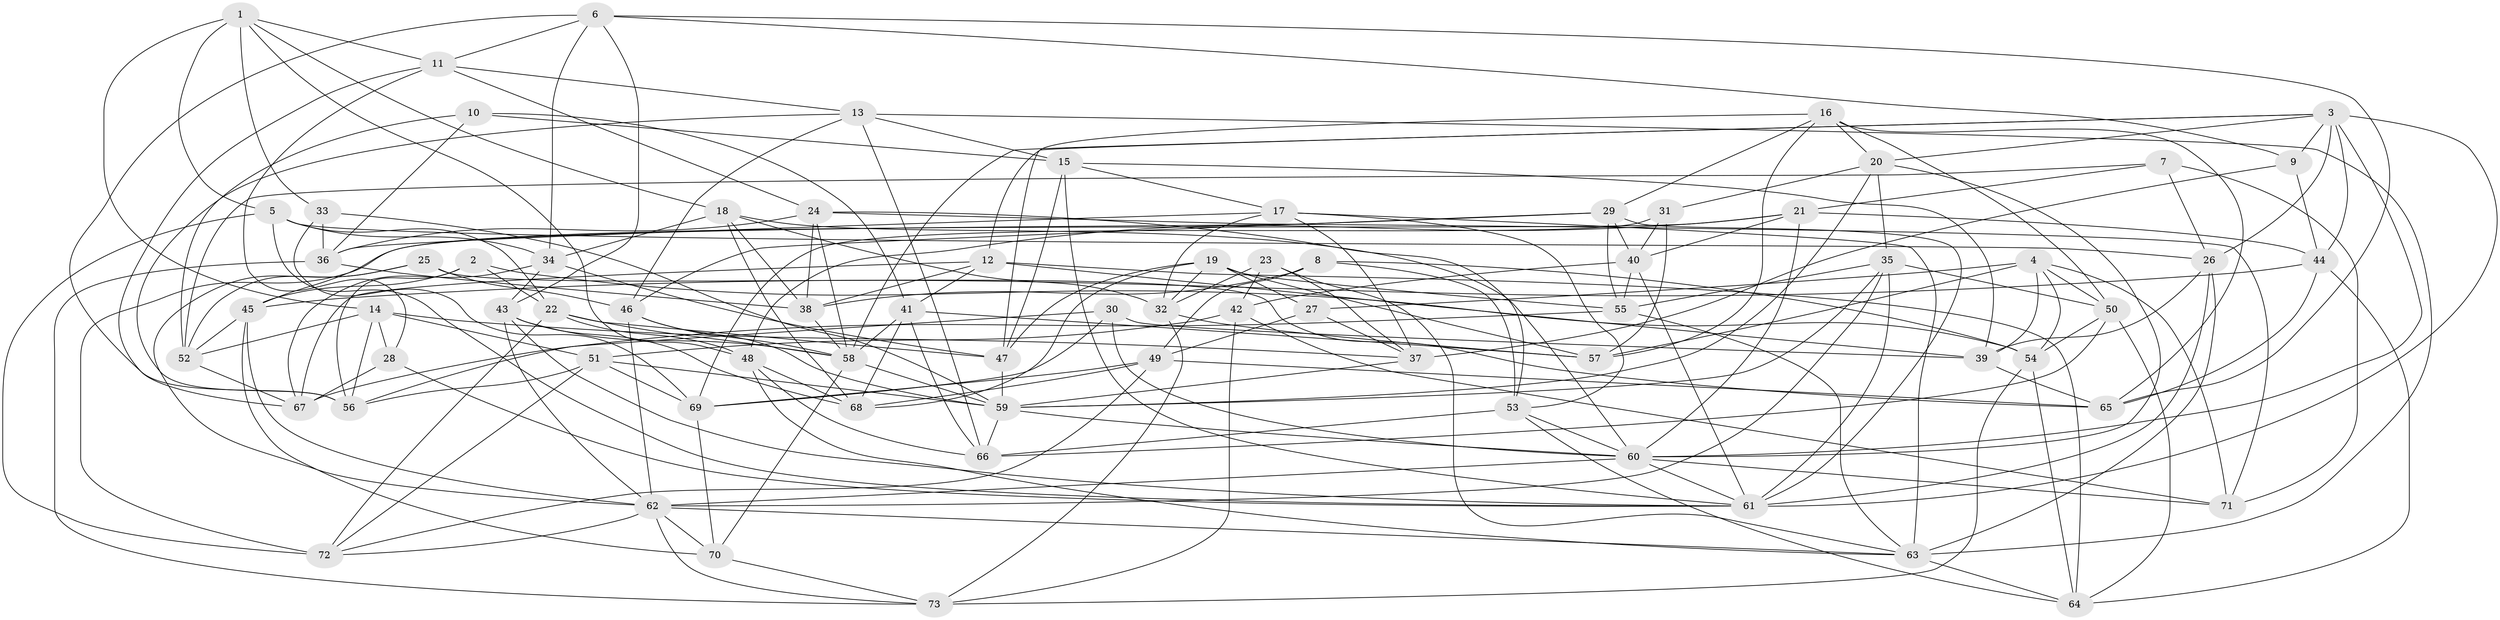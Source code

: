 // original degree distribution, {4: 1.0}
// Generated by graph-tools (version 1.1) at 2025/26/03/09/25 03:26:55]
// undirected, 73 vertices, 217 edges
graph export_dot {
graph [start="1"]
  node [color=gray90,style=filled];
  1;
  2;
  3;
  4;
  5;
  6;
  7;
  8;
  9;
  10;
  11;
  12;
  13;
  14;
  15;
  16;
  17;
  18;
  19;
  20;
  21;
  22;
  23;
  24;
  25;
  26;
  27;
  28;
  29;
  30;
  31;
  32;
  33;
  34;
  35;
  36;
  37;
  38;
  39;
  40;
  41;
  42;
  43;
  44;
  45;
  46;
  47;
  48;
  49;
  50;
  51;
  52;
  53;
  54;
  55;
  56;
  57;
  58;
  59;
  60;
  61;
  62;
  63;
  64;
  65;
  66;
  67;
  68;
  69;
  70;
  71;
  72;
  73;
  1 -- 5 [weight=1.0];
  1 -- 11 [weight=1.0];
  1 -- 14 [weight=1.0];
  1 -- 18 [weight=1.0];
  1 -- 33 [weight=1.0];
  1 -- 48 [weight=1.0];
  2 -- 22 [weight=1.0];
  2 -- 45 [weight=1.0];
  2 -- 54 [weight=1.0];
  2 -- 56 [weight=1.0];
  3 -- 9 [weight=1.0];
  3 -- 12 [weight=1.0];
  3 -- 20 [weight=1.0];
  3 -- 26 [weight=1.0];
  3 -- 44 [weight=1.0];
  3 -- 58 [weight=1.0];
  3 -- 60 [weight=1.0];
  3 -- 61 [weight=1.0];
  4 -- 27 [weight=1.0];
  4 -- 39 [weight=1.0];
  4 -- 50 [weight=1.0];
  4 -- 54 [weight=1.0];
  4 -- 57 [weight=1.0];
  4 -- 71 [weight=1.0];
  5 -- 22 [weight=1.0];
  5 -- 26 [weight=1.0];
  5 -- 34 [weight=1.0];
  5 -- 61 [weight=1.0];
  5 -- 72 [weight=1.0];
  6 -- 9 [weight=1.0];
  6 -- 11 [weight=1.0];
  6 -- 34 [weight=1.0];
  6 -- 43 [weight=1.0];
  6 -- 56 [weight=1.0];
  6 -- 65 [weight=1.0];
  7 -- 21 [weight=1.0];
  7 -- 26 [weight=1.0];
  7 -- 52 [weight=1.0];
  7 -- 71 [weight=1.0];
  8 -- 38 [weight=1.0];
  8 -- 49 [weight=1.0];
  8 -- 53 [weight=1.0];
  8 -- 54 [weight=1.0];
  9 -- 37 [weight=1.0];
  9 -- 44 [weight=1.0];
  10 -- 15 [weight=1.0];
  10 -- 36 [weight=1.0];
  10 -- 41 [weight=1.0];
  10 -- 52 [weight=1.0];
  11 -- 13 [weight=1.0];
  11 -- 24 [weight=1.0];
  11 -- 28 [weight=1.0];
  11 -- 67 [weight=1.0];
  12 -- 38 [weight=1.0];
  12 -- 39 [weight=1.0];
  12 -- 41 [weight=1.0];
  12 -- 64 [weight=1.0];
  12 -- 67 [weight=1.0];
  13 -- 15 [weight=1.0];
  13 -- 46 [weight=1.0];
  13 -- 56 [weight=1.0];
  13 -- 63 [weight=1.0];
  13 -- 66 [weight=1.0];
  14 -- 28 [weight=1.0];
  14 -- 37 [weight=1.0];
  14 -- 51 [weight=1.0];
  14 -- 52 [weight=1.0];
  14 -- 56 [weight=1.0];
  15 -- 17 [weight=1.0];
  15 -- 39 [weight=1.0];
  15 -- 47 [weight=1.0];
  15 -- 61 [weight=1.0];
  16 -- 20 [weight=1.0];
  16 -- 29 [weight=1.0];
  16 -- 47 [weight=1.0];
  16 -- 50 [weight=1.0];
  16 -- 57 [weight=1.0];
  16 -- 65 [weight=1.0];
  17 -- 32 [weight=1.0];
  17 -- 36 [weight=1.0];
  17 -- 37 [weight=1.0];
  17 -- 53 [weight=1.0];
  17 -- 63 [weight=1.0];
  18 -- 32 [weight=1.0];
  18 -- 34 [weight=1.0];
  18 -- 38 [weight=1.0];
  18 -- 60 [weight=1.0];
  18 -- 68 [weight=1.0];
  19 -- 27 [weight=1.0];
  19 -- 32 [weight=1.0];
  19 -- 47 [weight=1.0];
  19 -- 55 [weight=1.0];
  19 -- 57 [weight=1.0];
  19 -- 68 [weight=1.0];
  20 -- 31 [weight=1.0];
  20 -- 35 [weight=1.0];
  20 -- 59 [weight=1.0];
  20 -- 60 [weight=1.0];
  21 -- 40 [weight=1.0];
  21 -- 44 [weight=1.0];
  21 -- 48 [weight=1.0];
  21 -- 60 [weight=1.0];
  21 -- 72 [weight=1.0];
  22 -- 47 [weight=1.0];
  22 -- 48 [weight=1.0];
  22 -- 58 [weight=1.0];
  22 -- 72 [weight=1.0];
  23 -- 32 [weight=1.0];
  23 -- 37 [weight=1.0];
  23 -- 42 [weight=1.0];
  23 -- 63 [weight=1.0];
  24 -- 36 [weight=1.0];
  24 -- 38 [weight=1.0];
  24 -- 53 [weight=1.0];
  24 -- 58 [weight=1.0];
  24 -- 71 [weight=1.0];
  25 -- 46 [weight=1.0];
  25 -- 52 [weight=1.0];
  25 -- 62 [weight=1.0];
  25 -- 65 [weight=1.0];
  26 -- 39 [weight=1.0];
  26 -- 61 [weight=1.0];
  26 -- 63 [weight=1.0];
  27 -- 37 [weight=1.0];
  27 -- 49 [weight=1.0];
  28 -- 61 [weight=1.0];
  28 -- 67 [weight=1.0];
  29 -- 40 [weight=1.0];
  29 -- 45 [weight=1.0];
  29 -- 46 [weight=1.0];
  29 -- 55 [weight=1.0];
  29 -- 61 [weight=1.0];
  30 -- 39 [weight=1.0];
  30 -- 56 [weight=1.0];
  30 -- 60 [weight=1.0];
  30 -- 69 [weight=1.0];
  31 -- 40 [weight=1.0];
  31 -- 57 [weight=1.0];
  31 -- 69 [weight=1.0];
  32 -- 57 [weight=1.0];
  32 -- 73 [weight=1.0];
  33 -- 36 [weight=1.0];
  33 -- 59 [weight=1.0];
  33 -- 69 [weight=1.0];
  34 -- 43 [weight=1.0];
  34 -- 47 [weight=1.0];
  34 -- 67 [weight=1.0];
  35 -- 50 [weight=1.0];
  35 -- 55 [weight=1.0];
  35 -- 59 [weight=1.0];
  35 -- 61 [weight=1.0];
  35 -- 62 [weight=1.0];
  36 -- 38 [weight=1.0];
  36 -- 73 [weight=1.0];
  37 -- 59 [weight=1.0];
  38 -- 58 [weight=1.0];
  39 -- 65 [weight=1.0];
  40 -- 42 [weight=1.0];
  40 -- 55 [weight=1.0];
  40 -- 61 [weight=1.0];
  41 -- 57 [weight=1.0];
  41 -- 58 [weight=1.0];
  41 -- 66 [weight=1.0];
  41 -- 68 [weight=1.0];
  42 -- 51 [weight=1.0];
  42 -- 71 [weight=2.0];
  42 -- 73 [weight=1.0];
  43 -- 58 [weight=1.0];
  43 -- 61 [weight=1.0];
  43 -- 62 [weight=1.0];
  43 -- 68 [weight=1.0];
  44 -- 45 [weight=1.0];
  44 -- 64 [weight=1.0];
  44 -- 65 [weight=1.0];
  45 -- 52 [weight=1.0];
  45 -- 62 [weight=1.0];
  45 -- 70 [weight=1.0];
  46 -- 58 [weight=1.0];
  46 -- 59 [weight=1.0];
  46 -- 62 [weight=1.0];
  47 -- 59 [weight=1.0];
  48 -- 63 [weight=1.0];
  48 -- 66 [weight=1.0];
  48 -- 68 [weight=1.0];
  49 -- 65 [weight=1.0];
  49 -- 68 [weight=1.0];
  49 -- 69 [weight=1.0];
  49 -- 72 [weight=1.0];
  50 -- 54 [weight=1.0];
  50 -- 64 [weight=1.0];
  50 -- 66 [weight=1.0];
  51 -- 56 [weight=1.0];
  51 -- 59 [weight=1.0];
  51 -- 69 [weight=1.0];
  51 -- 72 [weight=1.0];
  52 -- 67 [weight=1.0];
  53 -- 60 [weight=1.0];
  53 -- 64 [weight=1.0];
  53 -- 66 [weight=1.0];
  54 -- 64 [weight=1.0];
  54 -- 73 [weight=1.0];
  55 -- 63 [weight=1.0];
  55 -- 67 [weight=1.0];
  58 -- 59 [weight=1.0];
  58 -- 70 [weight=2.0];
  59 -- 60 [weight=1.0];
  59 -- 66 [weight=1.0];
  60 -- 61 [weight=1.0];
  60 -- 62 [weight=1.0];
  60 -- 71 [weight=1.0];
  62 -- 63 [weight=1.0];
  62 -- 70 [weight=1.0];
  62 -- 72 [weight=1.0];
  62 -- 73 [weight=1.0];
  63 -- 64 [weight=1.0];
  69 -- 70 [weight=1.0];
  70 -- 73 [weight=1.0];
}
